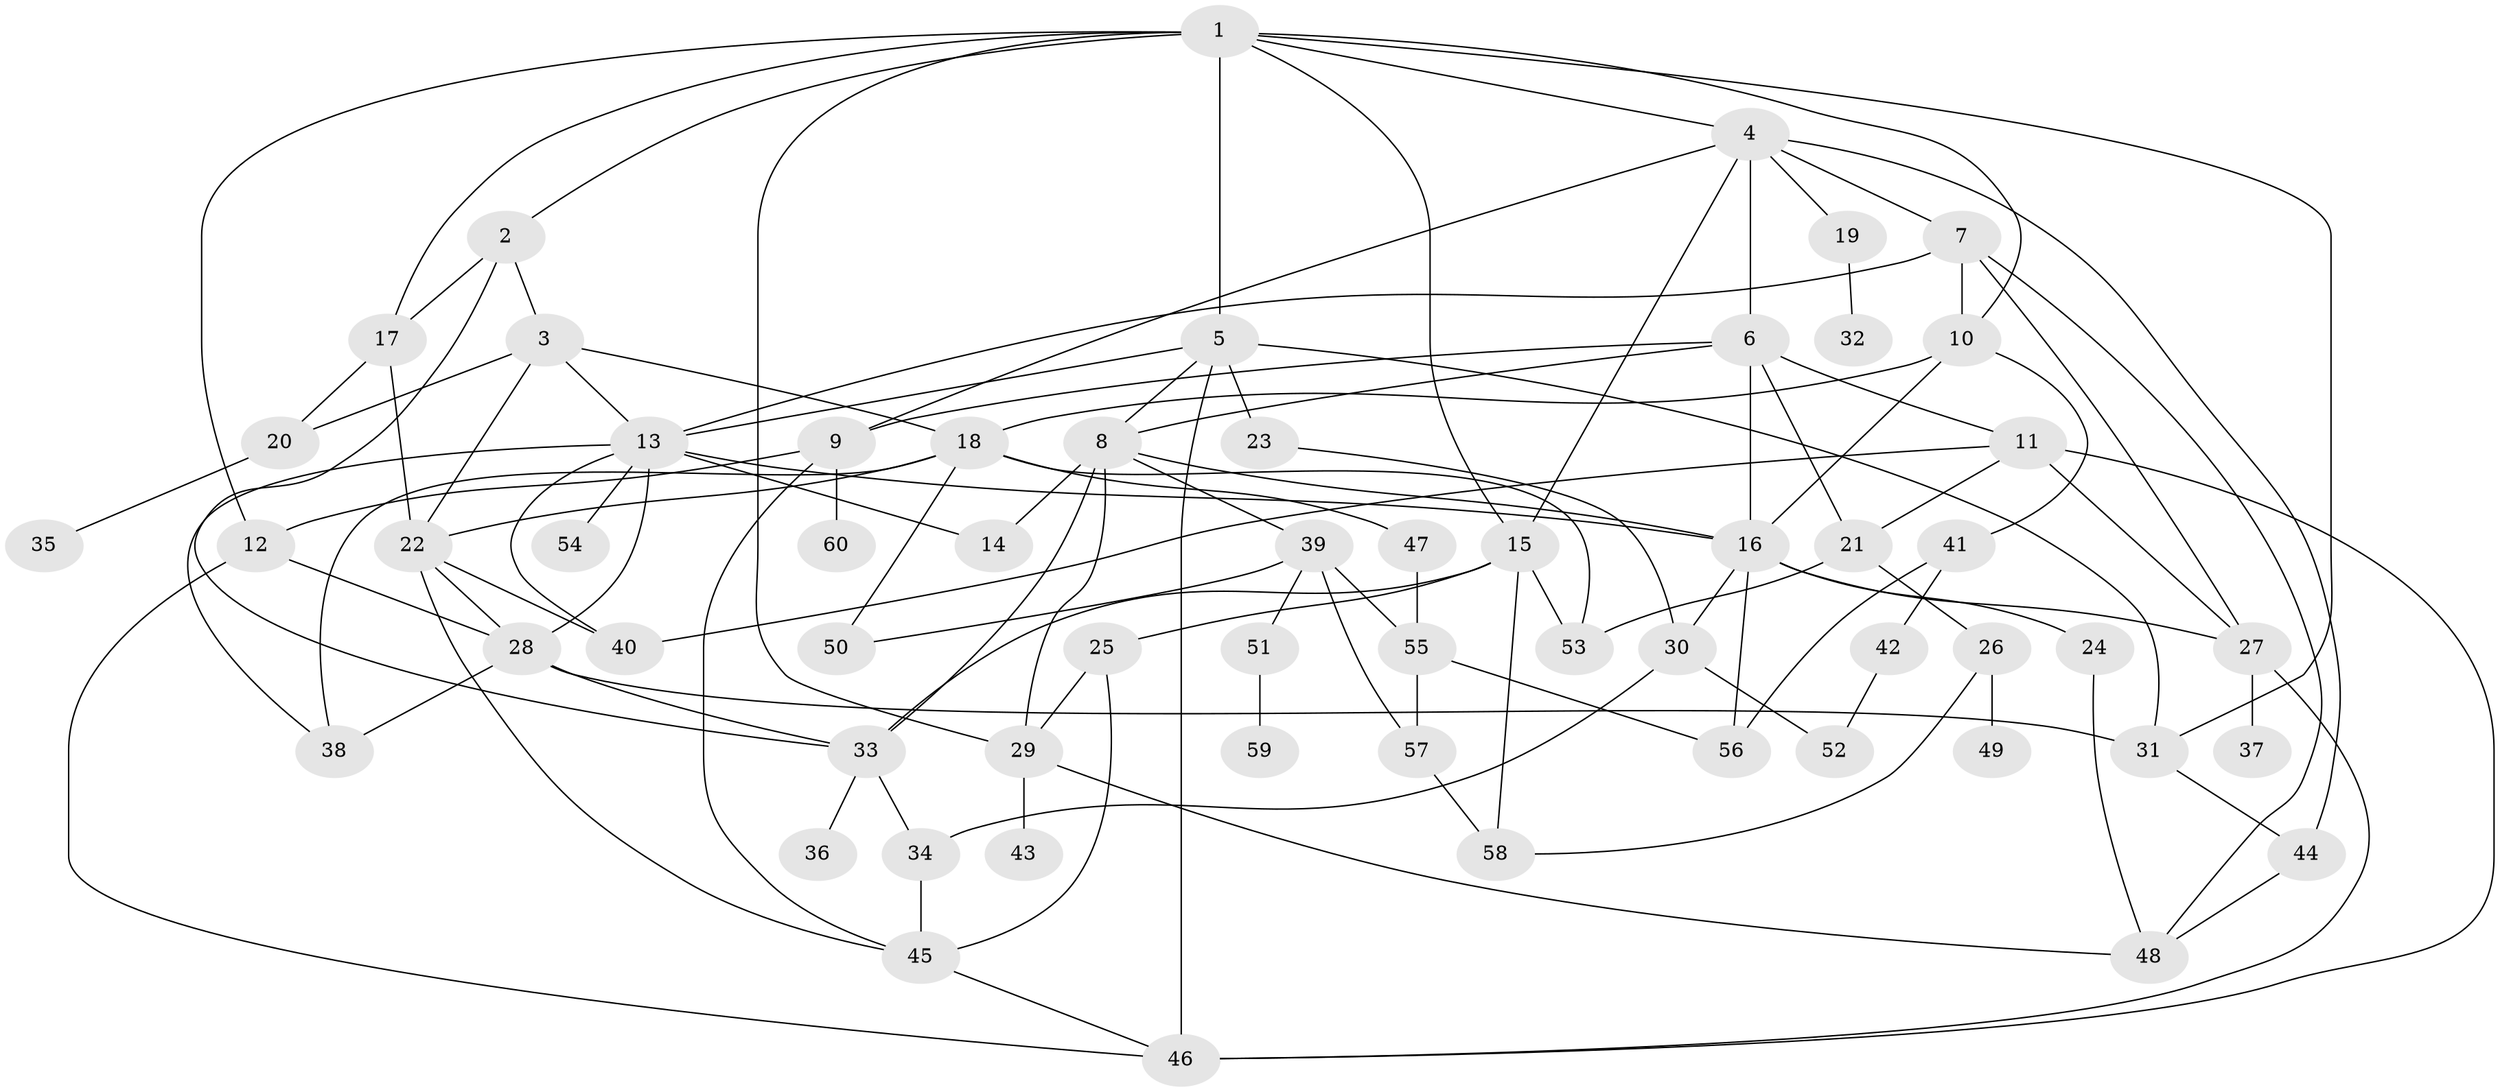 // original degree distribution, {8: 0.025, 4: 0.13333333333333333, 7: 0.025, 2: 0.25, 6: 0.041666666666666664, 5: 0.075, 3: 0.25, 1: 0.2}
// Generated by graph-tools (version 1.1) at 2025/34/03/09/25 02:34:01]
// undirected, 60 vertices, 114 edges
graph export_dot {
graph [start="1"]
  node [color=gray90,style=filled];
  1;
  2;
  3;
  4;
  5;
  6;
  7;
  8;
  9;
  10;
  11;
  12;
  13;
  14;
  15;
  16;
  17;
  18;
  19;
  20;
  21;
  22;
  23;
  24;
  25;
  26;
  27;
  28;
  29;
  30;
  31;
  32;
  33;
  34;
  35;
  36;
  37;
  38;
  39;
  40;
  41;
  42;
  43;
  44;
  45;
  46;
  47;
  48;
  49;
  50;
  51;
  52;
  53;
  54;
  55;
  56;
  57;
  58;
  59;
  60;
  1 -- 2 [weight=1.0];
  1 -- 4 [weight=1.0];
  1 -- 5 [weight=1.0];
  1 -- 10 [weight=1.0];
  1 -- 12 [weight=1.0];
  1 -- 15 [weight=1.0];
  1 -- 17 [weight=1.0];
  1 -- 29 [weight=1.0];
  1 -- 31 [weight=1.0];
  2 -- 3 [weight=1.0];
  2 -- 17 [weight=1.0];
  2 -- 33 [weight=1.0];
  3 -- 13 [weight=1.0];
  3 -- 18 [weight=1.0];
  3 -- 20 [weight=1.0];
  3 -- 22 [weight=1.0];
  4 -- 6 [weight=1.0];
  4 -- 7 [weight=1.0];
  4 -- 9 [weight=1.0];
  4 -- 15 [weight=1.0];
  4 -- 19 [weight=1.0];
  4 -- 44 [weight=1.0];
  5 -- 8 [weight=1.0];
  5 -- 13 [weight=1.0];
  5 -- 23 [weight=2.0];
  5 -- 31 [weight=1.0];
  5 -- 46 [weight=1.0];
  6 -- 8 [weight=1.0];
  6 -- 9 [weight=1.0];
  6 -- 11 [weight=1.0];
  6 -- 16 [weight=1.0];
  6 -- 21 [weight=2.0];
  7 -- 10 [weight=1.0];
  7 -- 13 [weight=1.0];
  7 -- 27 [weight=1.0];
  7 -- 48 [weight=1.0];
  8 -- 14 [weight=1.0];
  8 -- 16 [weight=1.0];
  8 -- 29 [weight=1.0];
  8 -- 33 [weight=1.0];
  8 -- 39 [weight=1.0];
  9 -- 12 [weight=1.0];
  9 -- 45 [weight=1.0];
  9 -- 60 [weight=1.0];
  10 -- 16 [weight=1.0];
  10 -- 18 [weight=1.0];
  10 -- 41 [weight=1.0];
  11 -- 21 [weight=1.0];
  11 -- 27 [weight=1.0];
  11 -- 40 [weight=1.0];
  11 -- 46 [weight=1.0];
  12 -- 28 [weight=1.0];
  12 -- 46 [weight=1.0];
  13 -- 14 [weight=1.0];
  13 -- 16 [weight=1.0];
  13 -- 28 [weight=2.0];
  13 -- 38 [weight=1.0];
  13 -- 40 [weight=1.0];
  13 -- 54 [weight=2.0];
  15 -- 25 [weight=3.0];
  15 -- 33 [weight=1.0];
  15 -- 53 [weight=1.0];
  15 -- 58 [weight=1.0];
  16 -- 24 [weight=2.0];
  16 -- 27 [weight=1.0];
  16 -- 30 [weight=1.0];
  16 -- 56 [weight=1.0];
  17 -- 20 [weight=1.0];
  17 -- 22 [weight=3.0];
  18 -- 22 [weight=1.0];
  18 -- 38 [weight=1.0];
  18 -- 47 [weight=2.0];
  18 -- 50 [weight=1.0];
  18 -- 53 [weight=1.0];
  19 -- 32 [weight=1.0];
  20 -- 35 [weight=1.0];
  21 -- 26 [weight=1.0];
  21 -- 53 [weight=1.0];
  22 -- 28 [weight=1.0];
  22 -- 40 [weight=1.0];
  22 -- 45 [weight=1.0];
  23 -- 30 [weight=1.0];
  24 -- 48 [weight=1.0];
  25 -- 29 [weight=1.0];
  25 -- 45 [weight=1.0];
  26 -- 49 [weight=1.0];
  26 -- 58 [weight=1.0];
  27 -- 37 [weight=1.0];
  27 -- 46 [weight=1.0];
  28 -- 31 [weight=3.0];
  28 -- 33 [weight=1.0];
  28 -- 38 [weight=1.0];
  29 -- 43 [weight=1.0];
  29 -- 48 [weight=1.0];
  30 -- 34 [weight=1.0];
  30 -- 52 [weight=1.0];
  31 -- 44 [weight=1.0];
  33 -- 34 [weight=1.0];
  33 -- 36 [weight=1.0];
  34 -- 45 [weight=1.0];
  39 -- 50 [weight=1.0];
  39 -- 51 [weight=1.0];
  39 -- 55 [weight=1.0];
  39 -- 57 [weight=1.0];
  41 -- 42 [weight=1.0];
  41 -- 56 [weight=1.0];
  42 -- 52 [weight=1.0];
  44 -- 48 [weight=1.0];
  45 -- 46 [weight=1.0];
  47 -- 55 [weight=1.0];
  51 -- 59 [weight=1.0];
  55 -- 56 [weight=1.0];
  55 -- 57 [weight=1.0];
  57 -- 58 [weight=1.0];
}

